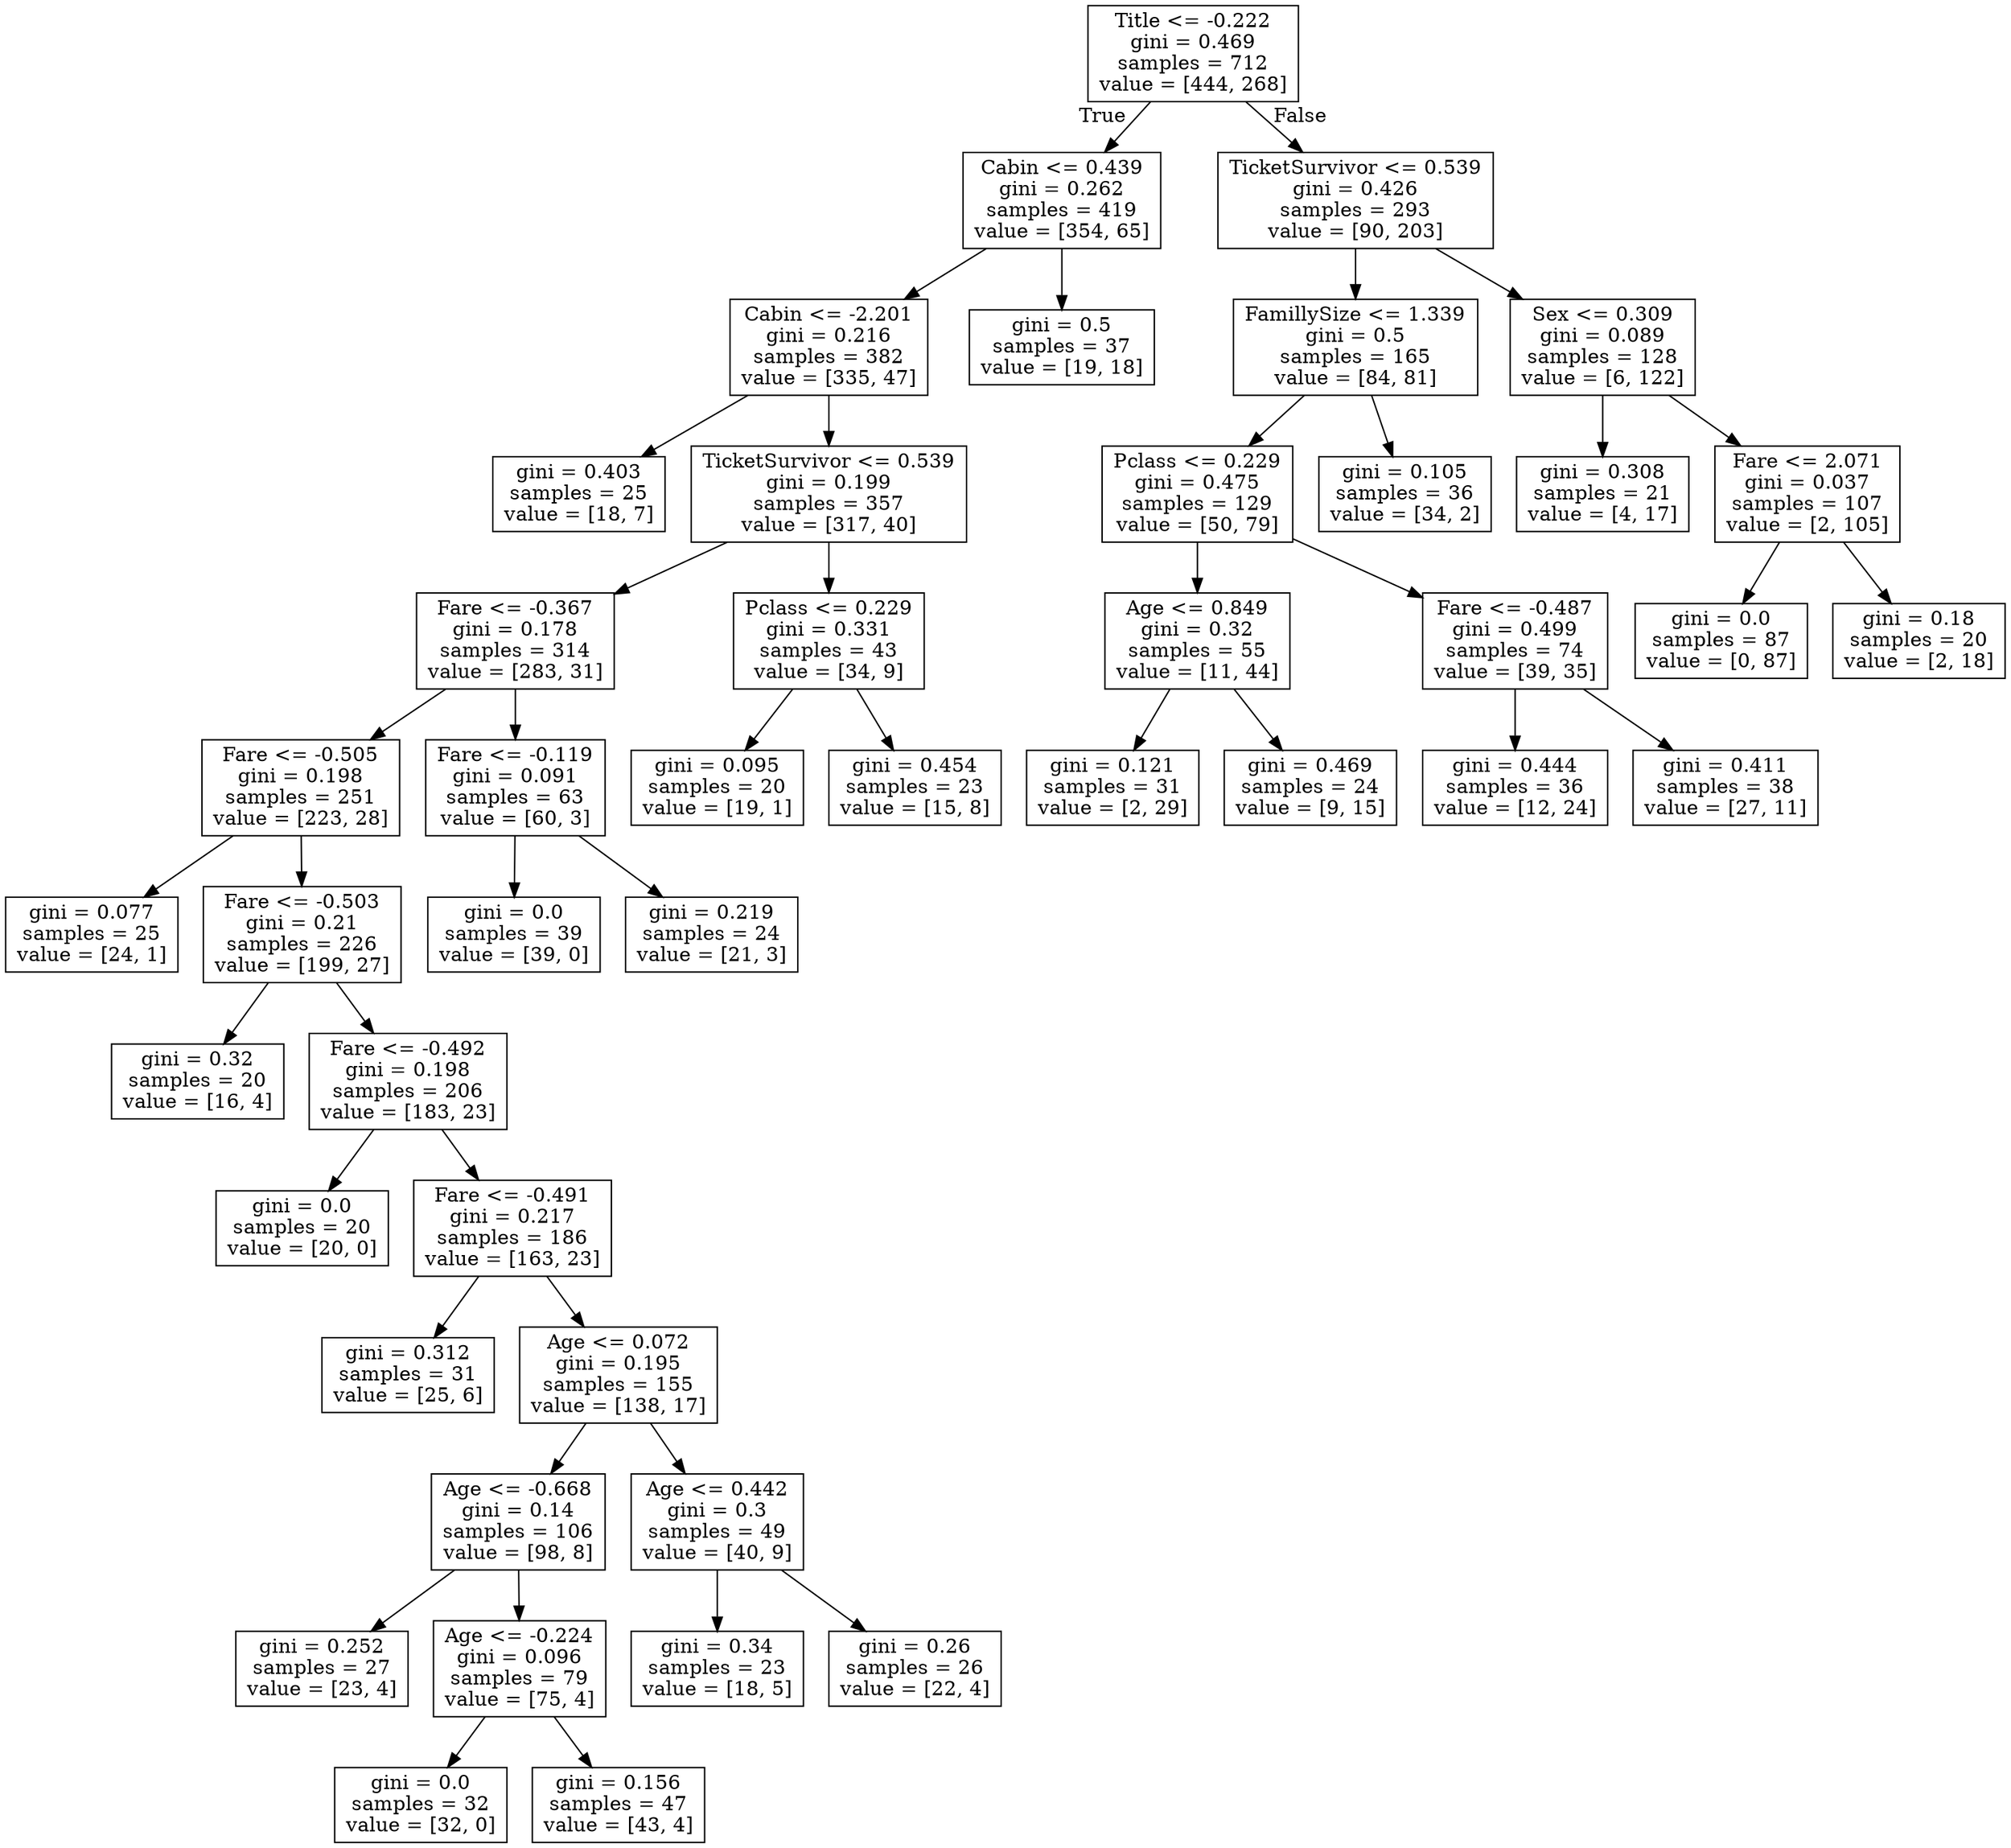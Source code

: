 digraph Tree {
node [shape=box] ;
0 [label="Title <= -0.222\ngini = 0.469\nsamples = 712\nvalue = [444, 268]"] ;
1 [label="Cabin <= 0.439\ngini = 0.262\nsamples = 419\nvalue = [354, 65]"] ;
0 -> 1 [labeldistance=2.5, labelangle=45, headlabel="True"] ;
2 [label="Cabin <= -2.201\ngini = 0.216\nsamples = 382\nvalue = [335, 47]"] ;
1 -> 2 ;
3 [label="gini = 0.403\nsamples = 25\nvalue = [18, 7]"] ;
2 -> 3 ;
4 [label="TicketSurvivor <= 0.539\ngini = 0.199\nsamples = 357\nvalue = [317, 40]"] ;
2 -> 4 ;
5 [label="Fare <= -0.367\ngini = 0.178\nsamples = 314\nvalue = [283, 31]"] ;
4 -> 5 ;
6 [label="Fare <= -0.505\ngini = 0.198\nsamples = 251\nvalue = [223, 28]"] ;
5 -> 6 ;
7 [label="gini = 0.077\nsamples = 25\nvalue = [24, 1]"] ;
6 -> 7 ;
8 [label="Fare <= -0.503\ngini = 0.21\nsamples = 226\nvalue = [199, 27]"] ;
6 -> 8 ;
9 [label="gini = 0.32\nsamples = 20\nvalue = [16, 4]"] ;
8 -> 9 ;
10 [label="Fare <= -0.492\ngini = 0.198\nsamples = 206\nvalue = [183, 23]"] ;
8 -> 10 ;
11 [label="gini = 0.0\nsamples = 20\nvalue = [20, 0]"] ;
10 -> 11 ;
12 [label="Fare <= -0.491\ngini = 0.217\nsamples = 186\nvalue = [163, 23]"] ;
10 -> 12 ;
13 [label="gini = 0.312\nsamples = 31\nvalue = [25, 6]"] ;
12 -> 13 ;
14 [label="Age <= 0.072\ngini = 0.195\nsamples = 155\nvalue = [138, 17]"] ;
12 -> 14 ;
15 [label="Age <= -0.668\ngini = 0.14\nsamples = 106\nvalue = [98, 8]"] ;
14 -> 15 ;
16 [label="gini = 0.252\nsamples = 27\nvalue = [23, 4]"] ;
15 -> 16 ;
17 [label="Age <= -0.224\ngini = 0.096\nsamples = 79\nvalue = [75, 4]"] ;
15 -> 17 ;
18 [label="gini = 0.0\nsamples = 32\nvalue = [32, 0]"] ;
17 -> 18 ;
19 [label="gini = 0.156\nsamples = 47\nvalue = [43, 4]"] ;
17 -> 19 ;
20 [label="Age <= 0.442\ngini = 0.3\nsamples = 49\nvalue = [40, 9]"] ;
14 -> 20 ;
21 [label="gini = 0.34\nsamples = 23\nvalue = [18, 5]"] ;
20 -> 21 ;
22 [label="gini = 0.26\nsamples = 26\nvalue = [22, 4]"] ;
20 -> 22 ;
23 [label="Fare <= -0.119\ngini = 0.091\nsamples = 63\nvalue = [60, 3]"] ;
5 -> 23 ;
24 [label="gini = 0.0\nsamples = 39\nvalue = [39, 0]"] ;
23 -> 24 ;
25 [label="gini = 0.219\nsamples = 24\nvalue = [21, 3]"] ;
23 -> 25 ;
26 [label="Pclass <= 0.229\ngini = 0.331\nsamples = 43\nvalue = [34, 9]"] ;
4 -> 26 ;
27 [label="gini = 0.095\nsamples = 20\nvalue = [19, 1]"] ;
26 -> 27 ;
28 [label="gini = 0.454\nsamples = 23\nvalue = [15, 8]"] ;
26 -> 28 ;
29 [label="gini = 0.5\nsamples = 37\nvalue = [19, 18]"] ;
1 -> 29 ;
30 [label="TicketSurvivor <= 0.539\ngini = 0.426\nsamples = 293\nvalue = [90, 203]"] ;
0 -> 30 [labeldistance=2.5, labelangle=-45, headlabel="False"] ;
31 [label="FamillySize <= 1.339\ngini = 0.5\nsamples = 165\nvalue = [84, 81]"] ;
30 -> 31 ;
32 [label="Pclass <= 0.229\ngini = 0.475\nsamples = 129\nvalue = [50, 79]"] ;
31 -> 32 ;
33 [label="Age <= 0.849\ngini = 0.32\nsamples = 55\nvalue = [11, 44]"] ;
32 -> 33 ;
34 [label="gini = 0.121\nsamples = 31\nvalue = [2, 29]"] ;
33 -> 34 ;
35 [label="gini = 0.469\nsamples = 24\nvalue = [9, 15]"] ;
33 -> 35 ;
36 [label="Fare <= -0.487\ngini = 0.499\nsamples = 74\nvalue = [39, 35]"] ;
32 -> 36 ;
37 [label="gini = 0.444\nsamples = 36\nvalue = [12, 24]"] ;
36 -> 37 ;
38 [label="gini = 0.411\nsamples = 38\nvalue = [27, 11]"] ;
36 -> 38 ;
39 [label="gini = 0.105\nsamples = 36\nvalue = [34, 2]"] ;
31 -> 39 ;
40 [label="Sex <= 0.309\ngini = 0.089\nsamples = 128\nvalue = [6, 122]"] ;
30 -> 40 ;
41 [label="gini = 0.308\nsamples = 21\nvalue = [4, 17]"] ;
40 -> 41 ;
42 [label="Fare <= 2.071\ngini = 0.037\nsamples = 107\nvalue = [2, 105]"] ;
40 -> 42 ;
43 [label="gini = 0.0\nsamples = 87\nvalue = [0, 87]"] ;
42 -> 43 ;
44 [label="gini = 0.18\nsamples = 20\nvalue = [2, 18]"] ;
42 -> 44 ;
}